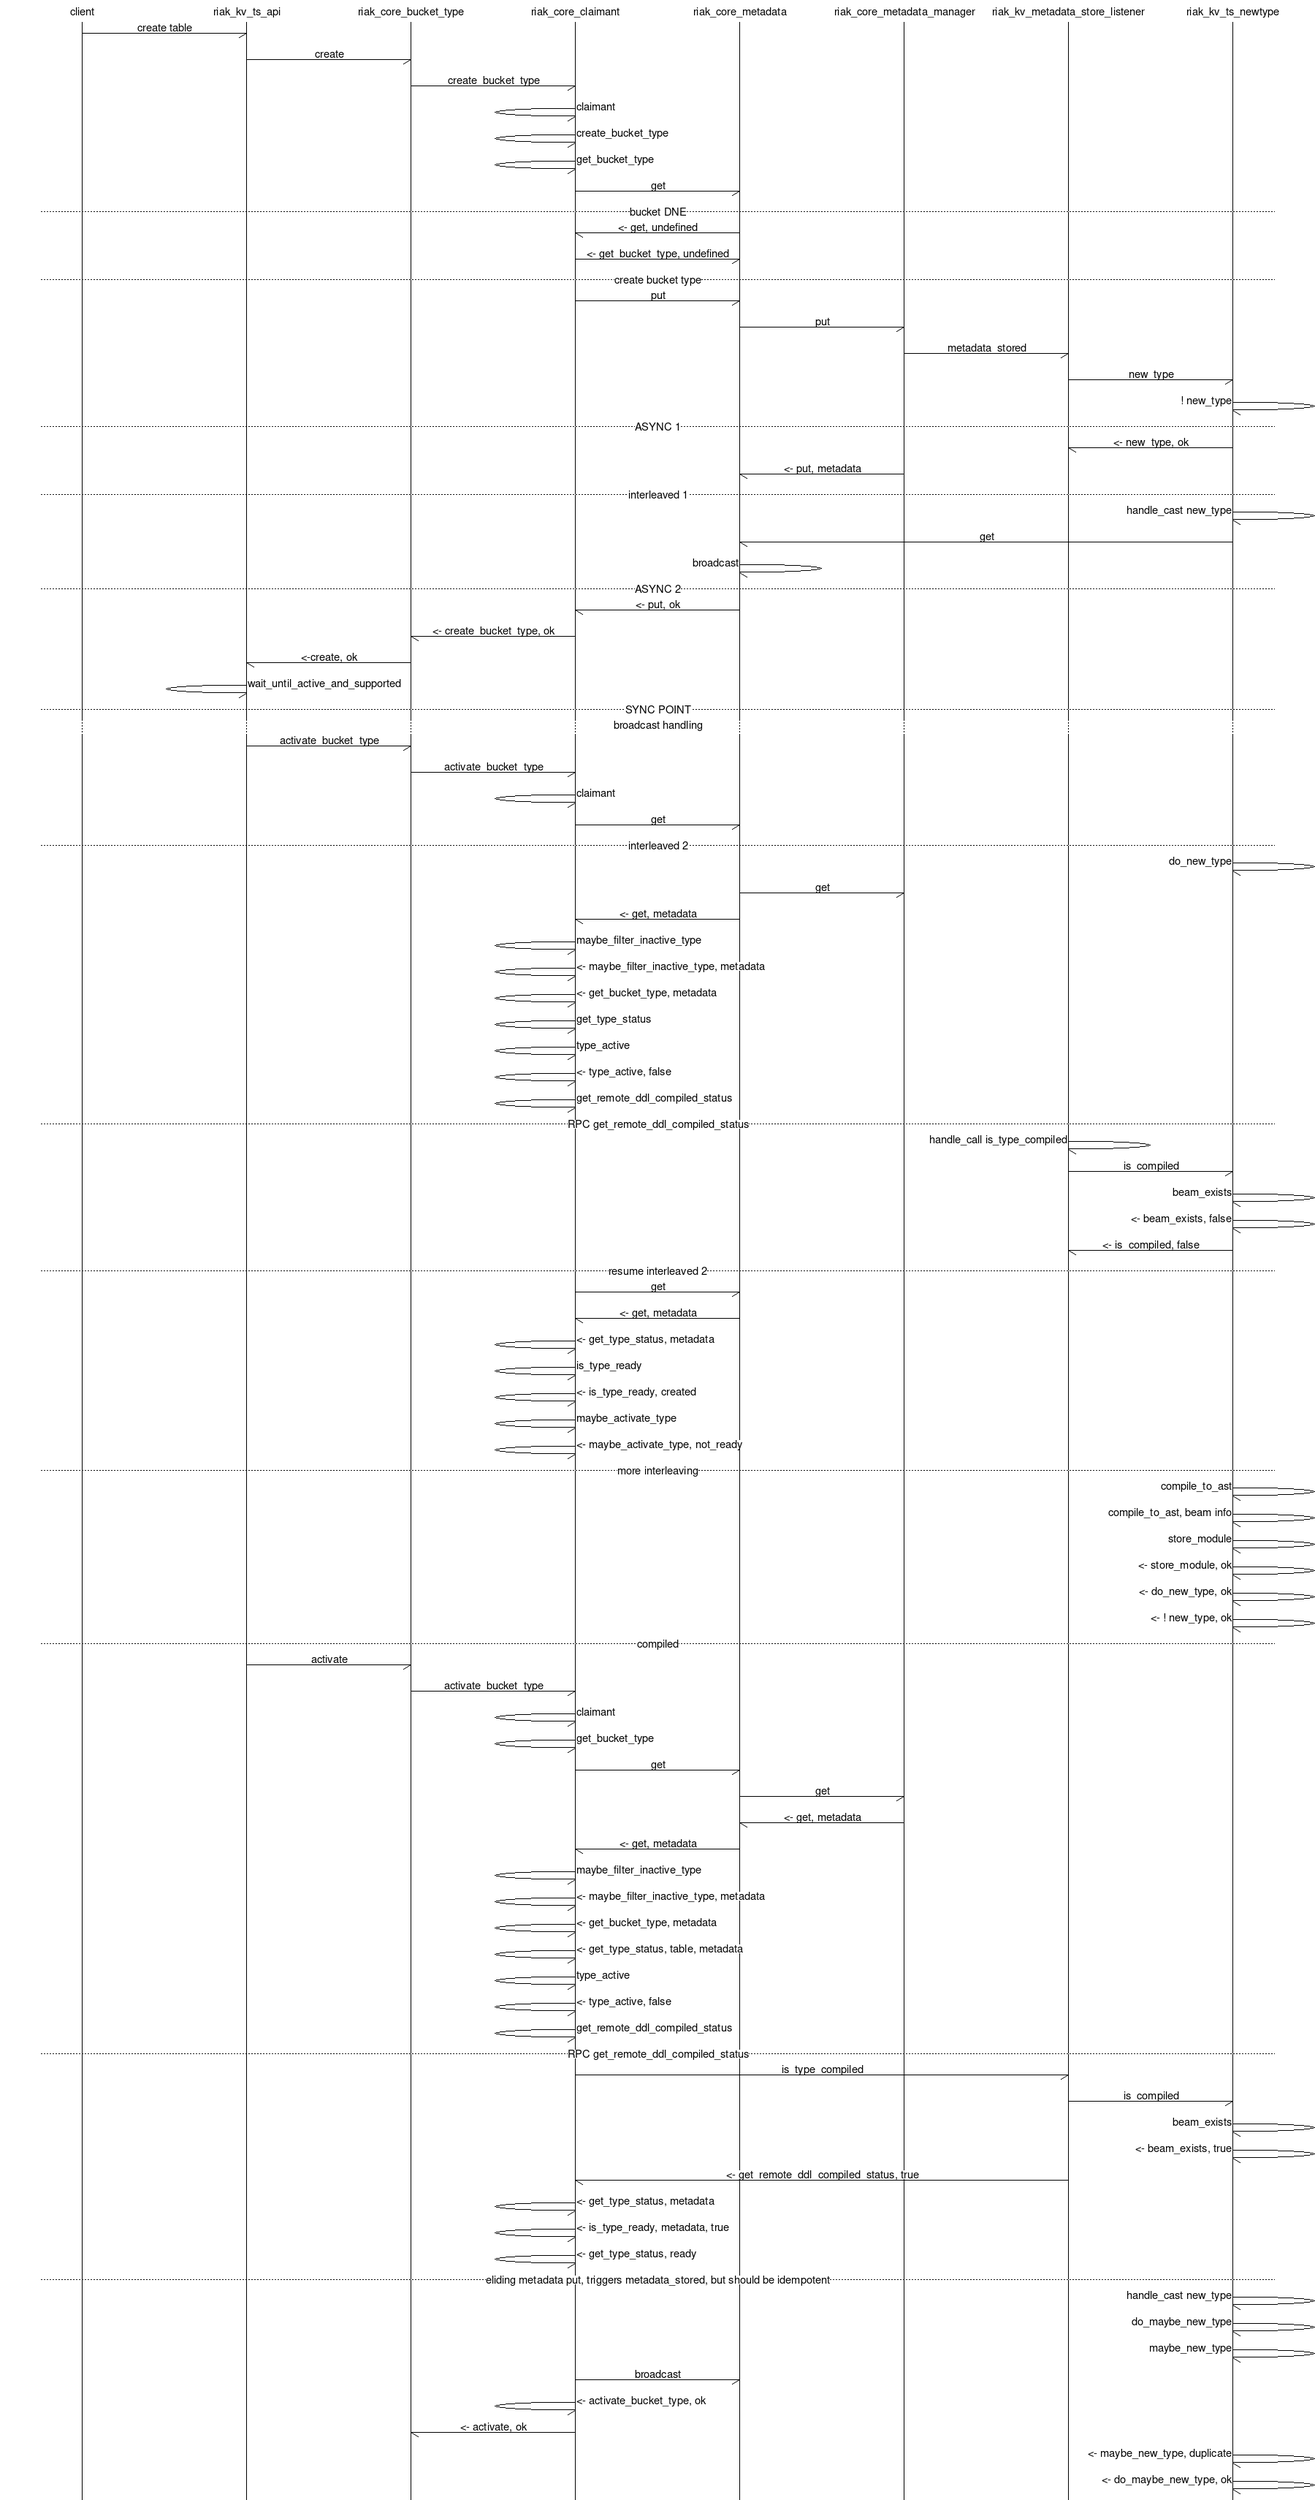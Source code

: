 msc {
    width=1800;
    C [label="client"],
    KVA [label="riak_kv_ts_api"],
    CBT [label="riak_core_bucket_type"],
    CC [label="riak_core_claimant"],
    CM [label="riak_core_metadata"],
    CMM [label="riak_core_metadata_manager"],
    KVML [label="riak_kv_metadata_store_listener"],
    KVNT [label="riak_kv_ts_newtype"];

    C -> KVA [label="create table"];
    KVA -> CBT [label="create"];
    CBT -> CC [label="create_bucket_type"];
    CC -> CC [label="claimant"];
    CC -> CC [label="create_bucket_type"];
    CC -> CC [label="get_bucket_type"];
    CC -> CM [label="get"];
    --- [label="bucket DNE"];
    CC <- CM [label="<- get, undefined"];
    CM <- CC [label="<- get_bucket_type, undefined"];
    --- [label="create bucket type"];
    CC -> CM [label="put"];
    CM -> CMM [label="put"];
    CMM -> KVML [label="metadata_stored"];
    KVML -> KVNT [label="new_type"];
    KVNT -> KVNT [label="! new_type"];
    --- [label="ASYNC 1"];
    KVML <- KVNT [label="<- new_type, ok"];
    CM <- CMM [label="<- put, metadata"];
    --- [label="interleaved 1"];
    KVNT -> KVNT [label="handle_cast new_type"];
    KVNT -> CM [label="get"];
    CM -> CM [label="broadcast"];
    --- [label="ASYNC 2"];
    CC <- CM [label="<- put, ok"];
    CBT <- CC [label="<- create_bucket_type, ok"];
    KVA <- CBT [label="<-create, ok"];
    KVA -> KVA [label="wait_until_active_and_supported"];
    --- [label="SYNC POINT"];
    /* this is why the PR is necessary */

    /* for fullness sake, the following is the flow that we're awaiting */
    ... [label="broadcast handling"];
    KVA -> CBT [label="activate_bucket_type"];
    CBT -> CC [label="activate_bucket_type"];
    CC -> CC [label="claimant"];
    CC -> CM [label="get"];

    --- [label="interleaved 2"];
    KVNT -> KVNT [label="do_new_type"];

    CM -> CMM [label="get"];
    CC <- CM [label="<- get, metadata"];

    CC -> CC [label="maybe_filter_inactive_type"];
    CC <- CC [label="<- maybe_filter_inactive_type, metadata"];
    CC <- CC [label="<- get_bucket_type, metadata"];

    CC -> CC [label="get_type_status"];
    CC -> CC [label="type_active"];
    CC <- CC [label="<- type_active, false"];

    CC -> CC [label="get_remote_ddl_compiled_status"];
 
    --- [label="RPC get_remote_ddl_compiled_status"];
    KVML -> KVML [label="handle_call is_type_compiled"];
    KVML -> KVNT [label="is_compiled"];
    KVNT -> KVNT [label="beam_exists"];
    KVNT <- KVNT [label="<- beam_exists, false"];
    KVML <- KVNT [label="<- is_compiled, false"];

    --- [label="resume interleaved 2"];
    CC -> CM [label="get"];
    CC <- CM [label="<- get, metadata"];
    CC <- CC [label="<- get_type_status, metadata"];
    CC -> CC [label="is_type_ready"];
    CC <- CC [label="<- is_type_ready, created"];
    CC -> CC [label="maybe_activate_type"];
    CC <- CC [label="<- maybe_activate_type, not_ready"];

    --- [label="more interleaving"];
    KVNT -> KVNT [label="compile_to_ast"];
    KVNT <- KVNT [label="compile_to_ast, beam info"];
    KVNT -> KVNT [label="store_module"];
    KVNT <- KVNT [label="<- store_module, ok"];
    KVNT <- KVNT [label="<- do_new_type, ok"];
    KVNT <- KVNT [label="<- ! new_type, ok"];
    --- [label="compiled"];

    KVA -> CBT [label="activate"];
    CBT -> CC [label="activate_bucket_type"];
    CC -> CC [label="claimant"];
    CC -> CC [label="get_bucket_type"];
    CC -> CM [label="get"];
    CM -> CMM [label="get"];
    CM <- CMM [label="<- get, metadata"];
    CC <- CM [label="<- get, metadata"];
    CC -> CC [label="maybe_filter_inactive_type"];
    CC <- CC [label="<- maybe_filter_inactive_type, metadata"];
    CC <- CC [label="<- get_bucket_type, metadata"];
    CC <- CC [label="<- get_type_status, table, metadata"];
    CC -> CC [label="type_active"];
    CC <- CC [label="<- type_active, false"];
    CC -> CC [label="get_remote_ddl_compiled_status"];
    --- [label="RPC get_remote_ddl_compiled_status"];
    CC -> KVML [label="is_type_compiled"];
    KVML -> KVNT [label="is_compiled"];
    KVNT -> KVNT [label="beam_exists"];
    KVNT <- KVNT [label="<- beam_exists, true"];
    CC <- KVML [label="<- get_remote_ddl_compiled_status, true"];
    CC <- CC [label="<- get_type_status, metadata"];
    CC <- CC [label="<- is_type_ready, metadata, true"];
    CC <- CC [label="<- get_type_status, ready"];
    
    --- [label="eliding metadata put, triggers metadata_stored, but should be idempotent"];
    KVNT -> KVNT [label="handle_cast new_type"];
    KVNT -> KVNT [label="do_maybe_new_type"];
    KVNT -> KVNT [label="maybe_new_type"];

    CC -> CM [label="broadcast"];

    CC <- CC [label="<- activate_bucket_type, ok"];
    CBT <- CC [label="<- activate, ok"];

    KVNT -> KVNT [label="<- maybe_new_type, duplicate"];
    KVNT -> KVNT [label="<- do_maybe_new_type, ok"];
}
